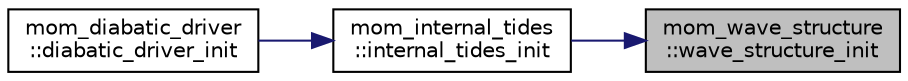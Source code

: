 digraph "mom_wave_structure::wave_structure_init"
{
 // INTERACTIVE_SVG=YES
 // LATEX_PDF_SIZE
  edge [fontname="Helvetica",fontsize="10",labelfontname="Helvetica",labelfontsize="10"];
  node [fontname="Helvetica",fontsize="10",shape=record];
  rankdir="RL";
  Node1 [label="mom_wave_structure\l::wave_structure_init",height=0.2,width=0.4,color="black", fillcolor="grey75", style="filled", fontcolor="black",tooltip="Allocate memory associated with the wave structure module and read parameters."];
  Node1 -> Node2 [dir="back",color="midnightblue",fontsize="10",style="solid",fontname="Helvetica"];
  Node2 [label="mom_internal_tides\l::internal_tides_init",height=0.2,width=0.4,color="black", fillcolor="white", style="filled",URL="$namespacemom__internal__tides.html#a48431ac355c6fa3de7548bfdec620eb0",tooltip="This subroutine initializes the internal tides module."];
  Node2 -> Node3 [dir="back",color="midnightblue",fontsize="10",style="solid",fontname="Helvetica"];
  Node3 [label="mom_diabatic_driver\l::diabatic_driver_init",height=0.2,width=0.4,color="black", fillcolor="white", style="filled",URL="$namespacemom__diabatic__driver.html#a51d273bae7e5d2217fa5498620532888",tooltip="This routine initializes the diabatic driver module."];
}
